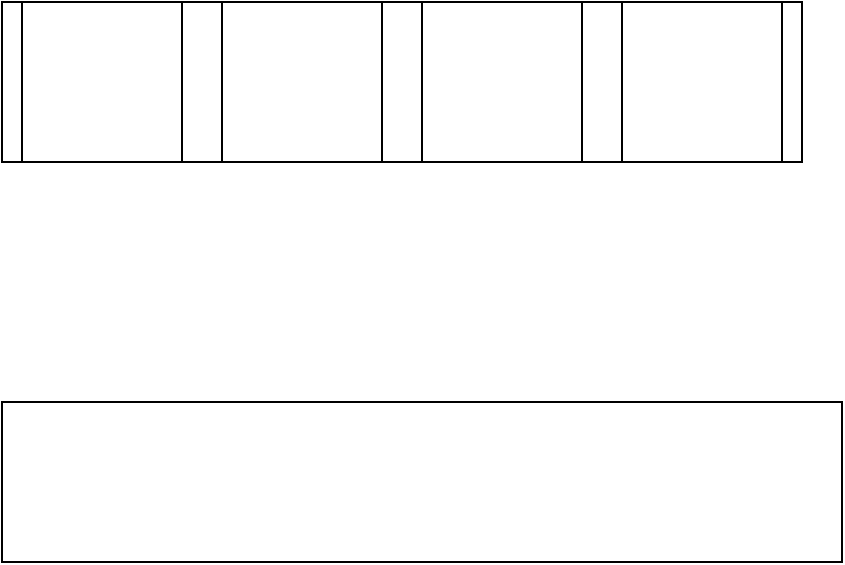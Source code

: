 <mxfile version="12.2.4" pages="1"><diagram id="ttAH0tG3JmRilkW7sNxJ" name="Page-1"><mxGraphModel dx="749" dy="642" grid="1" gridSize="10" guides="1" tooltips="1" connect="1" arrows="1" fold="1" page="1" pageScale="1" pageWidth="850" pageHeight="1100" math="0" shadow="0"><root><mxCell id="0"/><mxCell id="1" parent="0"/><mxCell id="2" value="" style="rounded=0;whiteSpace=wrap;html=1;" parent="1" vertex="1"><mxGeometry x="200" y="190" width="400" height="80" as="geometry"/></mxCell><mxCell id="4" value="" style="whiteSpace=wrap;html=1;aspect=fixed;" vertex="1" parent="1"><mxGeometry x="210" y="190" width="80" height="80" as="geometry"/></mxCell><mxCell id="5" value="" style="whiteSpace=wrap;html=1;aspect=fixed;" vertex="1" parent="1"><mxGeometry x="310" y="190" width="80" height="80" as="geometry"/></mxCell><mxCell id="6" value="" style="whiteSpace=wrap;html=1;aspect=fixed;" vertex="1" parent="1"><mxGeometry x="410" y="190" width="80" height="80" as="geometry"/></mxCell><mxCell id="7" value="" style="whiteSpace=wrap;html=1;aspect=fixed;" vertex="1" parent="1"><mxGeometry x="510" y="190" width="80" height="80" as="geometry"/></mxCell><mxCell id="8" value="" style="rounded=0;whiteSpace=wrap;html=1;" vertex="1" parent="1"><mxGeometry x="200" y="390" width="420" height="80" as="geometry"/></mxCell></root></mxGraphModel></diagram></mxfile>